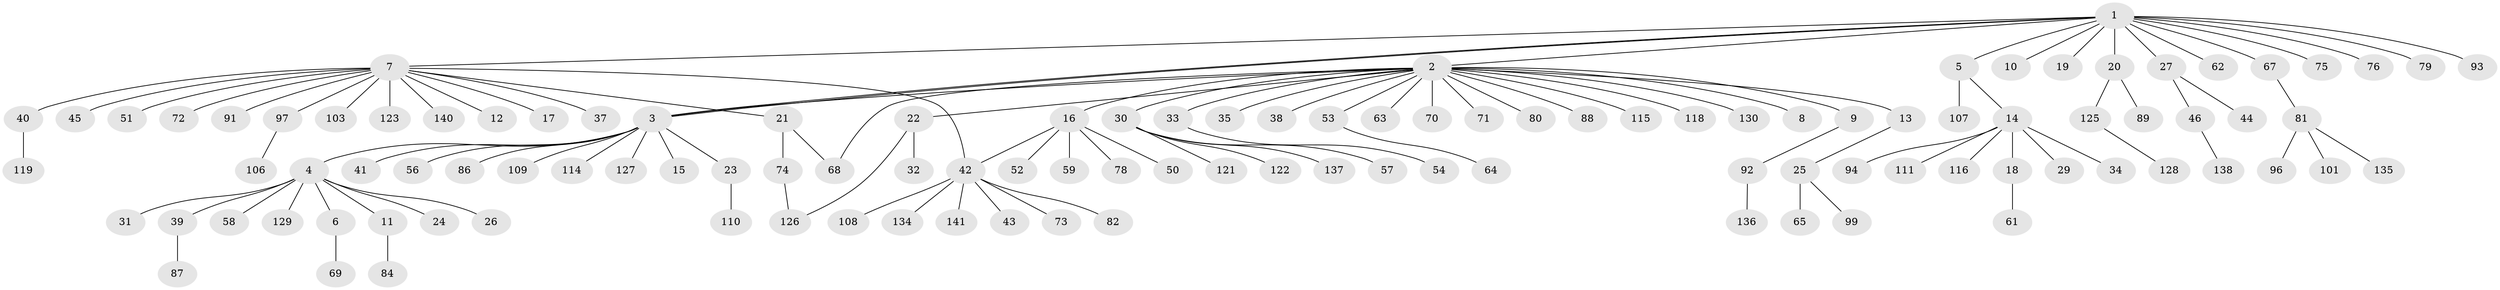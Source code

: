 // original degree distribution, {16: 0.007042253521126761, 22: 0.007042253521126761, 13: 0.007042253521126761, 10: 0.007042253521126761, 4: 0.02112676056338028, 2: 0.15492957746478872, 15: 0.007042253521126761, 1: 0.676056338028169, 3: 0.08450704225352113, 8: 0.007042253521126761, 6: 0.007042253521126761, 9: 0.007042253521126761, 5: 0.007042253521126761}
// Generated by graph-tools (version 1.1) at 2025/11/02/27/25 16:11:10]
// undirected, 114 vertices, 118 edges
graph export_dot {
graph [start="1"]
  node [color=gray90,style=filled];
  1 [super="+36"];
  2 [super="+98"];
  3 [super="+100"];
  4 [super="+77"];
  5 [super="+124"];
  6;
  7 [super="+60"];
  8;
  9;
  10;
  11;
  12;
  13 [super="+142"];
  14 [super="+83"];
  15;
  16 [super="+66"];
  17;
  18 [super="+48"];
  19;
  20;
  21 [super="+117"];
  22;
  23;
  24 [super="+132"];
  25 [super="+55"];
  26 [super="+28"];
  27 [super="+85"];
  29;
  30 [super="+49"];
  31;
  32 [super="+105"];
  33;
  34;
  35;
  37;
  38;
  39 [super="+47"];
  40;
  41;
  42 [super="+90"];
  43;
  44;
  45;
  46;
  50;
  51;
  52;
  53 [super="+113"];
  54;
  56;
  57;
  58;
  59;
  61;
  62;
  63;
  64;
  65;
  67;
  68;
  69;
  70;
  71;
  72;
  73;
  74 [super="+120"];
  75;
  76 [super="+104"];
  78;
  79;
  80;
  81 [super="+95"];
  82;
  84;
  86;
  87;
  88;
  89 [super="+102"];
  91;
  92 [super="+133"];
  93;
  94;
  96;
  97 [super="+112"];
  99;
  101;
  103;
  106;
  107 [super="+131"];
  108;
  109;
  110;
  111;
  114;
  115;
  116;
  118;
  119;
  121;
  122;
  123;
  125;
  126 [super="+139"];
  127;
  128;
  129;
  130;
  134;
  135;
  136;
  137;
  138;
  140;
  141;
  1 -- 2;
  1 -- 3;
  1 -- 3;
  1 -- 5;
  1 -- 7;
  1 -- 10;
  1 -- 19;
  1 -- 20;
  1 -- 27;
  1 -- 62;
  1 -- 67;
  1 -- 75;
  1 -- 76;
  1 -- 79;
  1 -- 93;
  2 -- 3;
  2 -- 8;
  2 -- 9;
  2 -- 13;
  2 -- 16;
  2 -- 22;
  2 -- 30;
  2 -- 33;
  2 -- 35;
  2 -- 38;
  2 -- 53;
  2 -- 63;
  2 -- 68;
  2 -- 70;
  2 -- 71;
  2 -- 80;
  2 -- 88;
  2 -- 115;
  2 -- 118;
  2 -- 130;
  3 -- 4;
  3 -- 15;
  3 -- 23;
  3 -- 41;
  3 -- 56;
  3 -- 86;
  3 -- 109;
  3 -- 114;
  3 -- 127;
  4 -- 6;
  4 -- 11;
  4 -- 24;
  4 -- 26;
  4 -- 31;
  4 -- 39;
  4 -- 58;
  4 -- 129;
  5 -- 14;
  5 -- 107;
  6 -- 69;
  7 -- 12;
  7 -- 17;
  7 -- 21;
  7 -- 37;
  7 -- 40;
  7 -- 42;
  7 -- 45;
  7 -- 51;
  7 -- 72;
  7 -- 97;
  7 -- 103;
  7 -- 123;
  7 -- 140;
  7 -- 91;
  9 -- 92;
  11 -- 84;
  13 -- 25;
  14 -- 18;
  14 -- 29;
  14 -- 34;
  14 -- 94;
  14 -- 111;
  14 -- 116;
  16 -- 42;
  16 -- 50;
  16 -- 52;
  16 -- 59;
  16 -- 78;
  18 -- 61;
  20 -- 89;
  20 -- 125;
  21 -- 74;
  21 -- 68;
  22 -- 32;
  22 -- 126;
  23 -- 110;
  25 -- 65;
  25 -- 99;
  27 -- 44;
  27 -- 46;
  30 -- 57;
  30 -- 121;
  30 -- 137;
  30 -- 122;
  33 -- 54;
  39 -- 87;
  40 -- 119;
  42 -- 43;
  42 -- 73;
  42 -- 82;
  42 -- 108;
  42 -- 134;
  42 -- 141;
  46 -- 138;
  53 -- 64;
  67 -- 81;
  74 -- 126;
  81 -- 96;
  81 -- 101;
  81 -- 135;
  92 -- 136;
  97 -- 106;
  125 -- 128;
}
